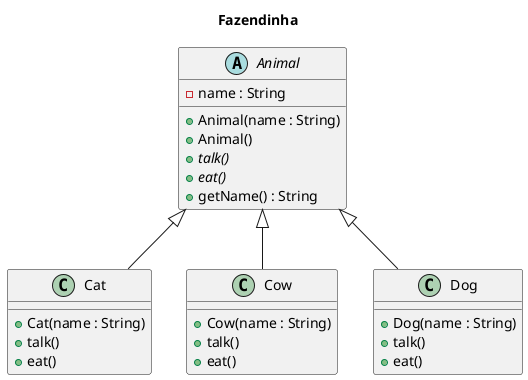 @startuml
title Fazendinha

abstract class Animal {
    - name : String
    + Animal(name : String)
    + Animal()
    + {abstract} talk()
    + {abstract} eat()
    + getName() : String
}

class Cat extends Animal {
    + Cat(name : String)
    + talk()
    + eat() 
}

class Cow extends Animal {
    + Cow(name : String)
    + talk()
    + eat()
}

class Dog extends Animal {
    + Dog(name : String)
    + talk()
    + eat()
}
@enduml